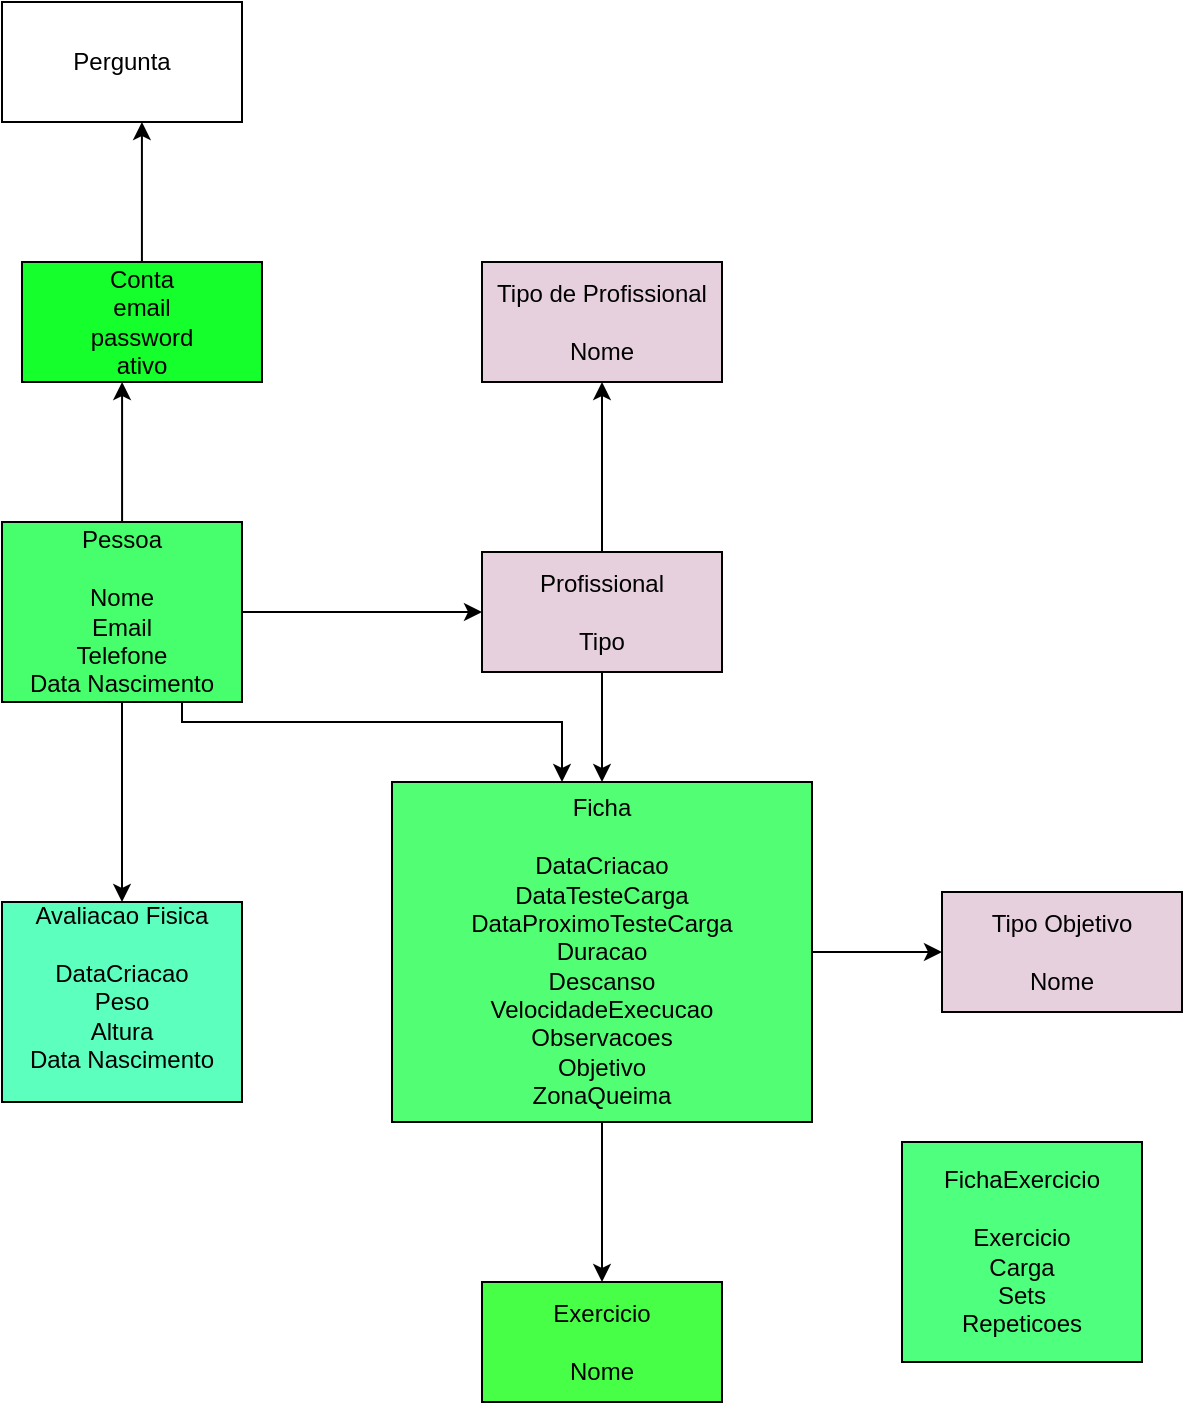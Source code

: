 <mxfile version="24.2.1" type="device">
  <diagram name="Página-1" id="AXkoFVh594CJa2FVLfFQ">
    <mxGraphModel dx="818" dy="619" grid="1" gridSize="10" guides="1" tooltips="1" connect="1" arrows="1" fold="1" page="1" pageScale="1" pageWidth="827" pageHeight="1169" math="0" shadow="0">
      <root>
        <mxCell id="0" />
        <mxCell id="1" parent="0" />
        <mxCell id="VLkDjEIodcbambO0IWEV-2" style="edgeStyle=orthogonalEdgeStyle;rounded=0;orthogonalLoop=1;jettySize=auto;html=1;entryX=0;entryY=0.5;entryDx=0;entryDy=0;" parent="1" source="GRguYRWBTkB3yxAj38qh-1" target="GRguYRWBTkB3yxAj38qh-2" edge="1">
          <mxGeometry relative="1" as="geometry" />
        </mxCell>
        <mxCell id="VLkDjEIodcbambO0IWEV-10" style="edgeStyle=orthogonalEdgeStyle;rounded=0;orthogonalLoop=1;jettySize=auto;html=1;" parent="1" source="GRguYRWBTkB3yxAj38qh-1" target="GRguYRWBTkB3yxAj38qh-6" edge="1">
          <mxGeometry relative="1" as="geometry" />
        </mxCell>
        <mxCell id="VLkDjEIodcbambO0IWEV-11" style="edgeStyle=orthogonalEdgeStyle;rounded=0;orthogonalLoop=1;jettySize=auto;html=1;" parent="1" source="GRguYRWBTkB3yxAj38qh-1" target="GRguYRWBTkB3yxAj38qh-4" edge="1">
          <mxGeometry relative="1" as="geometry">
            <Array as="points">
              <mxPoint x="150" y="580" />
              <mxPoint x="340" y="580" />
            </Array>
          </mxGeometry>
        </mxCell>
        <mxCell id="GRguYRWBTkB3yxAj38qh-1" value="Pessoa&lt;br&gt;&lt;br&gt;Nome&lt;br&gt;Email&lt;br&gt;Telefone&lt;br&gt;Data Nascimento" style="rounded=0;whiteSpace=wrap;html=1;fillColor=#47FF6C;" parent="1" vertex="1">
          <mxGeometry x="60" y="480" width="120" height="90" as="geometry" />
        </mxCell>
        <mxCell id="VLkDjEIodcbambO0IWEV-4" style="edgeStyle=orthogonalEdgeStyle;rounded=0;orthogonalLoop=1;jettySize=auto;html=1;" parent="1" source="GRguYRWBTkB3yxAj38qh-2" target="GRguYRWBTkB3yxAj38qh-4" edge="1">
          <mxGeometry relative="1" as="geometry" />
        </mxCell>
        <mxCell id="VLkDjEIodcbambO0IWEV-6" style="edgeStyle=orthogonalEdgeStyle;rounded=0;orthogonalLoop=1;jettySize=auto;html=1;entryX=0.5;entryY=1;entryDx=0;entryDy=0;" parent="1" source="GRguYRWBTkB3yxAj38qh-2" target="GRguYRWBTkB3yxAj38qh-10" edge="1">
          <mxGeometry relative="1" as="geometry" />
        </mxCell>
        <mxCell id="GRguYRWBTkB3yxAj38qh-2" value="Profissional&lt;br&gt;&lt;br&gt;Tipo" style="rounded=0;whiteSpace=wrap;html=1;fillColor=#E6D0DE;" parent="1" vertex="1">
          <mxGeometry x="300" y="495" width="120" height="60" as="geometry" />
        </mxCell>
        <mxCell id="VLkDjEIodcbambO0IWEV-5" style="edgeStyle=orthogonalEdgeStyle;rounded=0;orthogonalLoop=1;jettySize=auto;html=1;entryX=0.5;entryY=0;entryDx=0;entryDy=0;" parent="1" source="GRguYRWBTkB3yxAj38qh-4" target="GRguYRWBTkB3yxAj38qh-5" edge="1">
          <mxGeometry relative="1" as="geometry" />
        </mxCell>
        <mxCell id="VLkDjEIodcbambO0IWEV-7" style="edgeStyle=orthogonalEdgeStyle;rounded=0;orthogonalLoop=1;jettySize=auto;html=1;" parent="1" source="GRguYRWBTkB3yxAj38qh-4" target="GRguYRWBTkB3yxAj38qh-11" edge="1">
          <mxGeometry relative="1" as="geometry" />
        </mxCell>
        <mxCell id="GRguYRWBTkB3yxAj38qh-4" value="Ficha&lt;br&gt;&lt;br&gt;DataCriacao&lt;br&gt;DataTesteCarga&lt;br&gt;DataProximoTesteCarga&lt;br&gt;Duracao&lt;br&gt;Descanso&lt;br&gt;VelocidadeExecucao&lt;br&gt;Observacoes&lt;br&gt;Objetivo&lt;br&gt;ZonaQueima" style="rounded=0;whiteSpace=wrap;html=1;fillColor=#52FF74;" parent="1" vertex="1">
          <mxGeometry x="255" y="610" width="210" height="170" as="geometry" />
        </mxCell>
        <mxCell id="GRguYRWBTkB3yxAj38qh-5" value="Exercicio&lt;br&gt;&lt;br&gt;Nome" style="rounded=0;whiteSpace=wrap;html=1;fillColor=#47FF47;" parent="1" vertex="1">
          <mxGeometry x="300" y="860" width="120" height="60" as="geometry" />
        </mxCell>
        <mxCell id="GRguYRWBTkB3yxAj38qh-6" value="Avaliacao Fisica&lt;br&gt;&lt;br&gt;DataCriacao&lt;br&gt;Peso&lt;div&gt;Altura&lt;/div&gt;&lt;div&gt;Data Nascimento&lt;/div&gt;&lt;div&gt;&lt;br&gt;&lt;/div&gt;" style="rounded=0;whiteSpace=wrap;html=1;fillColor=#5CFFBE;" parent="1" vertex="1">
          <mxGeometry x="60" y="670" width="120" height="100" as="geometry" />
        </mxCell>
        <mxCell id="GRguYRWBTkB3yxAj38qh-8" value="Conta&lt;div&gt;email&lt;/div&gt;&lt;div&gt;password&lt;/div&gt;&lt;div&gt;ativo&lt;/div&gt;" style="rounded=0;whiteSpace=wrap;html=1;fillColor=#14FF2C;" parent="1" vertex="1">
          <mxGeometry x="70" y="350" width="120" height="60" as="geometry" />
        </mxCell>
        <mxCell id="GRguYRWBTkB3yxAj38qh-9" value="Pergunta" style="rounded=0;whiteSpace=wrap;html=1;" parent="1" vertex="1">
          <mxGeometry x="60" y="220" width="120" height="60" as="geometry" />
        </mxCell>
        <mxCell id="GRguYRWBTkB3yxAj38qh-10" value="Tipo de Profissional&lt;br&gt;&lt;br&gt;Nome" style="rounded=0;whiteSpace=wrap;html=1;fillColor=#E6D0DE;" parent="1" vertex="1">
          <mxGeometry x="300" y="350" width="120" height="60" as="geometry" />
        </mxCell>
        <mxCell id="GRguYRWBTkB3yxAj38qh-11" value="Tipo Objetivo&lt;br&gt;&lt;br&gt;Nome" style="rounded=0;whiteSpace=wrap;html=1;fillColor=#E6D0DE;" parent="1" vertex="1">
          <mxGeometry x="530" y="665" width="120" height="60" as="geometry" />
        </mxCell>
        <mxCell id="GRguYRWBTkB3yxAj38qh-12" value="FichaExercicio&lt;br&gt;&lt;br&gt;Exercicio&lt;br&gt;Carga&lt;br&gt;Sets&lt;br&gt;Repeticoes" style="rounded=0;whiteSpace=wrap;html=1;fillColor=#4FFF7E;" parent="1" vertex="1">
          <mxGeometry x="510" y="790" width="120" height="110" as="geometry" />
        </mxCell>
        <mxCell id="VLkDjEIodcbambO0IWEV-8" style="edgeStyle=orthogonalEdgeStyle;rounded=0;orthogonalLoop=1;jettySize=auto;html=1;entryX=0.417;entryY=1;entryDx=0;entryDy=0;entryPerimeter=0;" parent="1" source="GRguYRWBTkB3yxAj38qh-1" target="GRguYRWBTkB3yxAj38qh-8" edge="1">
          <mxGeometry relative="1" as="geometry" />
        </mxCell>
        <mxCell id="VLkDjEIodcbambO0IWEV-9" style="edgeStyle=orthogonalEdgeStyle;rounded=0;orthogonalLoop=1;jettySize=auto;html=1;entryX=0.583;entryY=1;entryDx=0;entryDy=0;entryPerimeter=0;" parent="1" source="GRguYRWBTkB3yxAj38qh-8" target="GRguYRWBTkB3yxAj38qh-9" edge="1">
          <mxGeometry relative="1" as="geometry" />
        </mxCell>
      </root>
    </mxGraphModel>
  </diagram>
</mxfile>

